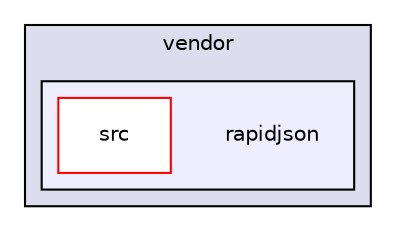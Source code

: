 digraph "build/vendor/rapidjson" {
  compound=true
  node [ fontsize="10", fontname="Helvetica"];
  edge [ labelfontsize="10", labelfontname="Helvetica"];
  subgraph clusterdir_5419a73a972328982e4314dadb4d6582 {
    graph [ bgcolor="#ddddee", pencolor="black", label="vendor" fontname="Helvetica", fontsize="10", URL="dir_5419a73a972328982e4314dadb4d6582.html"]
  subgraph clusterdir_3d21519abded866c4ac4ae915a7bbd53 {
    graph [ bgcolor="#eeeeff", pencolor="black", label="" URL="dir_3d21519abded866c4ac4ae915a7bbd53.html"];
    dir_3d21519abded866c4ac4ae915a7bbd53 [shape=plaintext label="rapidjson"];
    dir_09f5e7aad2d0b487c62be0e39f8168bd [shape=box label="src" color="red" fillcolor="white" style="filled" URL="dir_09f5e7aad2d0b487c62be0e39f8168bd.html"];
  }
  }
}
